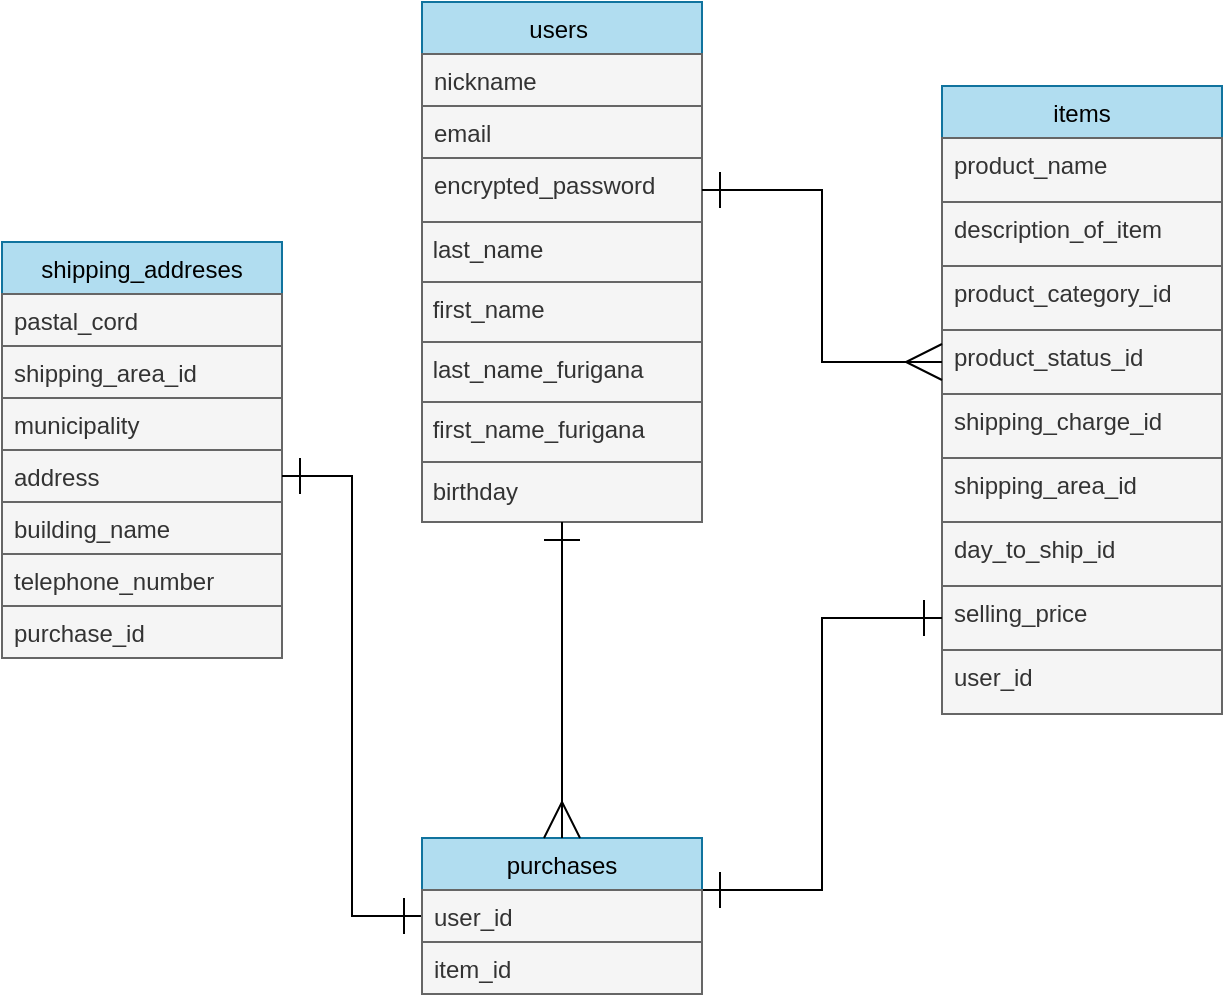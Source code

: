 <mxfile>
    <diagram id="S7dG7ZVKHxRvgJCXx-Tz" name="ページ1">
        <mxGraphModel dx="681" dy="709" grid="1" gridSize="10" guides="1" tooltips="1" connect="1" arrows="1" fold="1" page="1" pageScale="1" pageWidth="827" pageHeight="1169" math="0" shadow="0">
            <root>
                <mxCell id="0"/>
                <mxCell id="1" parent="0"/>
                <mxCell id="2" value="users " style="swimlane;fontStyle=0;childLayout=stackLayout;horizontal=1;startSize=26;horizontalStack=0;resizeParent=1;resizeParentMax=0;resizeLast=0;collapsible=1;marginBottom=0;labelBackgroundColor=none;fillColor=#b1ddf0;strokeColor=#10739e;fontColor=#000000;" parent="1" vertex="1">
                    <mxGeometry x="260" y="150" width="140" height="110" as="geometry"/>
                </mxCell>
                <mxCell id="3" value="nickname" style="text;align=left;verticalAlign=top;spacingLeft=4;spacingRight=4;overflow=hidden;rotatable=0;points=[[0,0.5],[1,0.5]];portConstraint=eastwest;strokeColor=#666666;fillColor=#f5f5f5;fontColor=#333333;" parent="2" vertex="1">
                    <mxGeometry y="26" width="140" height="26" as="geometry"/>
                </mxCell>
                <mxCell id="4" value="email" style="text;align=left;verticalAlign=top;spacingLeft=4;spacingRight=4;overflow=hidden;rotatable=0;points=[[0,0.5],[1,0.5]];portConstraint=eastwest;strokeColor=#666666;fillColor=#f5f5f5;fontColor=#333333;" parent="2" vertex="1">
                    <mxGeometry y="52" width="140" height="26" as="geometry"/>
                </mxCell>
                <mxCell id="5" value="encrypted_password&#10;" style="text;strokeColor=#666666;align=left;verticalAlign=top;spacingLeft=4;spacingRight=4;overflow=hidden;rotatable=0;points=[[0,0.5],[1,0.5]];portConstraint=eastwest;fillColor=#f5f5f5;fontColor=#333333;" parent="2" vertex="1">
                    <mxGeometry y="78" width="140" height="32" as="geometry"/>
                </mxCell>
                <mxCell id="15" value="&lt;div&gt;&lt;span&gt;&amp;nbsp;birthday&lt;/span&gt;&lt;/div&gt;" style="whiteSpace=wrap;html=1;strokeColor=#666666;align=left;fillColor=#f5f5f5;fontColor=#333333;" parent="1" vertex="1">
                    <mxGeometry x="260" y="380" width="140" height="30" as="geometry"/>
                </mxCell>
                <mxCell id="21" value="shipping_addreses" style="swimlane;fontStyle=0;childLayout=stackLayout;horizontal=1;startSize=26;horizontalStack=0;resizeParent=1;resizeParentMax=0;resizeLast=0;collapsible=1;marginBottom=0;labelBackgroundColor=none;fillColor=#b1ddf0;strokeColor=#10739e;fontColor=#000000;" parent="1" vertex="1">
                    <mxGeometry x="50" y="270" width="140" height="78" as="geometry"/>
                </mxCell>
                <mxCell id="22" value="pastal_cord" style="text;align=left;verticalAlign=top;spacingLeft=4;spacingRight=4;overflow=hidden;rotatable=0;points=[[0,0.5],[1,0.5]];portConstraint=eastwest;strokeColor=#666666;fillColor=#f5f5f5;fontColor=#333333;" parent="21" vertex="1">
                    <mxGeometry y="26" width="140" height="26" as="geometry"/>
                </mxCell>
                <mxCell id="23" value="shipping_area_id" style="text;align=left;verticalAlign=top;spacingLeft=4;spacingRight=4;overflow=hidden;rotatable=0;points=[[0,0.5],[1,0.5]];portConstraint=eastwest;strokeColor=#666666;fillColor=#f5f5f5;fontColor=#333333;" parent="21" vertex="1">
                    <mxGeometry y="52" width="140" height="26" as="geometry"/>
                </mxCell>
                <mxCell id="25" value="items" style="swimlane;fontStyle=0;childLayout=stackLayout;horizontal=1;startSize=26;horizontalStack=0;resizeParent=1;resizeParentMax=0;resizeLast=0;collapsible=1;marginBottom=0;labelBackgroundColor=none;fillColor=#b1ddf0;strokeColor=#10739e;fontColor=#000000;" parent="1" vertex="1">
                    <mxGeometry x="520" y="192" width="140" height="58" as="geometry"/>
                </mxCell>
                <mxCell id="28" value="product_name" style="text;strokeColor=#666666;align=left;verticalAlign=top;spacingLeft=4;spacingRight=4;overflow=hidden;rotatable=0;points=[[0,0.5],[1,0.5]];portConstraint=eastwest;fillColor=#f5f5f5;fontColor=#333333;" parent="1" vertex="1">
                    <mxGeometry x="520" y="218" width="140" height="32" as="geometry"/>
                </mxCell>
                <mxCell id="30" value="description_of_item" style="text;strokeColor=#666666;align=left;verticalAlign=top;spacingLeft=4;spacingRight=4;overflow=hidden;rotatable=0;points=[[0,0.5],[1,0.5]];portConstraint=eastwest;fillColor=#f5f5f5;fontColor=#333333;" parent="1" vertex="1">
                    <mxGeometry x="520" y="250" width="140" height="32" as="geometry"/>
                </mxCell>
                <mxCell id="31" value="product_category_id" style="text;strokeColor=#666666;align=left;verticalAlign=top;spacingLeft=4;spacingRight=4;overflow=hidden;rotatable=0;points=[[0,0.5],[1,0.5]];portConstraint=eastwest;fillColor=#f5f5f5;fontColor=#333333;" parent="1" vertex="1">
                    <mxGeometry x="520" y="282" width="140" height="32" as="geometry"/>
                </mxCell>
                <mxCell id="32" value="product_status_id" style="text;strokeColor=#666666;align=left;verticalAlign=top;spacingLeft=4;spacingRight=4;overflow=hidden;rotatable=0;points=[[0,0.5],[1,0.5]];portConstraint=eastwest;fillColor=#f5f5f5;fontColor=#333333;" parent="1" vertex="1">
                    <mxGeometry x="520" y="314" width="140" height="32" as="geometry"/>
                </mxCell>
                <mxCell id="33" value="shipping_charge_id" style="text;strokeColor=#666666;align=left;verticalAlign=top;spacingLeft=4;spacingRight=4;overflow=hidden;rotatable=0;points=[[0,0.5],[1,0.5]];portConstraint=eastwest;fillColor=#f5f5f5;fontColor=#333333;" parent="1" vertex="1">
                    <mxGeometry x="520" y="346" width="140" height="32" as="geometry"/>
                </mxCell>
                <mxCell id="34" value="shipping_area_id" style="text;strokeColor=#666666;align=left;verticalAlign=top;spacingLeft=4;spacingRight=4;overflow=hidden;rotatable=0;points=[[0,0.5],[1,0.5]];portConstraint=eastwest;fillColor=#f5f5f5;fontColor=#333333;" parent="1" vertex="1">
                    <mxGeometry x="520" y="378" width="140" height="32" as="geometry"/>
                </mxCell>
                <mxCell id="35" value="day_to_ship_id" style="text;strokeColor=#666666;align=left;verticalAlign=top;spacingLeft=4;spacingRight=4;overflow=hidden;rotatable=0;points=[[0,0.5],[1,0.5]];portConstraint=eastwest;fillColor=#f5f5f5;fontColor=#333333;" parent="1" vertex="1">
                    <mxGeometry x="520" y="410" width="140" height="32" as="geometry"/>
                </mxCell>
                <mxCell id="36" value="selling_price" style="text;strokeColor=#666666;align=left;verticalAlign=top;spacingLeft=4;spacingRight=4;overflow=hidden;rotatable=0;points=[[0,0.5],[1,0.5]];portConstraint=eastwest;fillColor=#f5f5f5;fontColor=#333333;" parent="1" vertex="1">
                    <mxGeometry x="520" y="442" width="140" height="32" as="geometry"/>
                </mxCell>
                <mxCell id="49" style="edgeStyle=orthogonalEdgeStyle;rounded=0;orthogonalLoop=1;jettySize=auto;html=1;exitX=1;exitY=0.5;exitDx=0;exitDy=0;entryX=0;entryY=0.5;entryDx=0;entryDy=0;fontColor=#000000;strokeColor=none;" parent="1" source="40" target="36" edge="1">
                    <mxGeometry relative="1" as="geometry">
                        <Array as="points">
                            <mxPoint x="490" y="458"/>
                            <mxPoint x="490" y="458"/>
                        </Array>
                    </mxGeometry>
                </mxCell>
                <mxCell id="64" style="edgeStyle=orthogonalEdgeStyle;rounded=0;orthogonalLoop=1;jettySize=auto;html=1;exitX=1;exitY=0.5;exitDx=0;exitDy=0;entryX=0;entryY=0.5;entryDx=0;entryDy=0;fontColor=#000000;startArrow=ERone;startFill=0;endArrow=ERone;endFill=0;startSize=16;endSize=16;targetPerimeterSpacing=0;" parent="1" source="40" target="36" edge="1">
                    <mxGeometry relative="1" as="geometry"/>
                </mxCell>
                <mxCell id="40" value="purchases" style="swimlane;fontStyle=0;childLayout=stackLayout;horizontal=1;startSize=26;horizontalStack=0;resizeParent=1;resizeParentMax=0;resizeLast=0;collapsible=1;marginBottom=0;labelBackgroundColor=none;fillColor=#b1ddf0;strokeColor=#10739e;fontColor=#000000;" parent="1" vertex="1">
                    <mxGeometry x="260" y="568" width="140" height="52" as="geometry"/>
                </mxCell>
                <mxCell id="43" value="municipality" style="text;align=left;verticalAlign=top;spacingLeft=4;spacingRight=4;overflow=hidden;rotatable=0;points=[[0,0.5],[1,0.5]];portConstraint=eastwest;strokeColor=#666666;fillColor=#f5f5f5;fontColor=#333333;" parent="1" vertex="1">
                    <mxGeometry x="50" y="348" width="140" height="26" as="geometry"/>
                </mxCell>
                <mxCell id="44" value="address" style="text;align=left;verticalAlign=top;spacingLeft=4;spacingRight=4;overflow=hidden;rotatable=0;points=[[0,0.5],[1,0.5]];portConstraint=eastwest;strokeColor=#666666;fillColor=#f5f5f5;fontColor=#333333;" parent="1" vertex="1">
                    <mxGeometry x="50" y="374" width="140" height="26" as="geometry"/>
                </mxCell>
                <mxCell id="46" value="building_name" style="text;align=left;verticalAlign=top;spacingLeft=4;spacingRight=4;overflow=hidden;rotatable=0;points=[[0,0.5],[1,0.5]];portConstraint=eastwest;strokeColor=#666666;fillColor=#f5f5f5;fontColor=#333333;" parent="1" vertex="1">
                    <mxGeometry x="50" y="400" width="140" height="26" as="geometry"/>
                </mxCell>
                <mxCell id="47" value="telephone_number" style="text;align=left;verticalAlign=top;spacingLeft=4;spacingRight=4;overflow=hidden;rotatable=0;points=[[0,0.5],[1,0.5]];portConstraint=eastwest;strokeColor=#666666;fillColor=#f5f5f5;fontColor=#333333;" parent="1" vertex="1">
                    <mxGeometry x="50" y="426" width="140" height="26" as="geometry"/>
                </mxCell>
                <mxCell id="60" style="edgeStyle=orthogonalEdgeStyle;rounded=0;orthogonalLoop=1;jettySize=auto;html=1;exitX=1;exitY=0.5;exitDx=0;exitDy=0;fontColor=#000000;startArrow=ERone;startFill=0;endArrow=ERmany;endFill=0;targetPerimeterSpacing=0;endSize=16;entryX=0;entryY=0.5;entryDx=0;entryDy=0;startSize=16;" parent="1" source="5" target="32" edge="1">
                    <mxGeometry relative="1" as="geometry">
                        <mxPoint x="510" y="330" as="targetPoint"/>
                        <Array as="points">
                            <mxPoint x="460" y="244"/>
                            <mxPoint x="460" y="330"/>
                        </Array>
                    </mxGeometry>
                </mxCell>
                <mxCell id="61" style="edgeStyle=orthogonalEdgeStyle;rounded=0;orthogonalLoop=1;jettySize=auto;html=1;exitX=0.5;exitY=1;exitDx=0;exitDy=0;fontColor=#000000;startArrow=ERone;startFill=0;endArrow=ERmany;endFill=0;targetPerimeterSpacing=0;endSize=16;entryX=0.5;entryY=0;entryDx=0;entryDy=0;startSize=16;" parent="1" source="15" target="40" edge="1">
                    <mxGeometry relative="1" as="geometry">
                        <mxPoint x="310" y="356" as="sourcePoint"/>
                        <mxPoint x="430" y="442" as="targetPoint"/>
                        <Array as="points">
                            <mxPoint x="330" y="450"/>
                            <mxPoint x="330" y="450"/>
                        </Array>
                    </mxGeometry>
                </mxCell>
                <mxCell id="63" style="edgeStyle=orthogonalEdgeStyle;rounded=0;orthogonalLoop=1;jettySize=auto;html=1;exitX=0;exitY=0.5;exitDx=0;exitDy=0;fontColor=#000000;startArrow=ERone;startFill=0;endArrow=ERone;endFill=0;startSize=16;endSize=16;targetPerimeterSpacing=0;entryX=1;entryY=0.5;entryDx=0;entryDy=0;" parent="1" source="41" target="44" edge="1">
                    <mxGeometry relative="1" as="geometry">
                        <mxPoint x="200" y="370" as="targetPoint"/>
                    </mxGeometry>
                </mxCell>
                <mxCell id="66" value="user_id" style="text;strokeColor=#666666;align=left;verticalAlign=top;spacingLeft=4;spacingRight=4;overflow=hidden;rotatable=0;points=[[0,0.5],[1,0.5]];portConstraint=eastwest;fillColor=#f5f5f5;fontColor=#333333;" parent="1" vertex="1">
                    <mxGeometry x="520" y="474" width="140" height="32" as="geometry"/>
                </mxCell>
                <mxCell id="67" value="&amp;nbsp;last_name" style="whiteSpace=wrap;html=1;strokeColor=#666666;align=left;verticalAlign=top;fillColor=#f5f5f5;fontColor=#333333;" parent="1" vertex="1">
                    <mxGeometry x="260" y="260" width="140" height="30" as="geometry"/>
                </mxCell>
                <mxCell id="68" value="&amp;nbsp;first_name" style="whiteSpace=wrap;html=1;strokeColor=#666666;align=left;verticalAlign=top;fillColor=#f5f5f5;fontColor=#333333;" parent="1" vertex="1">
                    <mxGeometry x="260" y="290" width="140" height="30" as="geometry"/>
                </mxCell>
                <mxCell id="42" value="item_id" style="text;align=left;verticalAlign=top;spacingLeft=4;spacingRight=4;overflow=hidden;rotatable=0;points=[[0,0.5],[1,0.5]];portConstraint=eastwest;strokeColor=#666666;fillColor=#f5f5f5;fontColor=#333333;" parent="1" vertex="1">
                    <mxGeometry x="260" y="620" width="140" height="26" as="geometry"/>
                </mxCell>
                <mxCell id="41" value="user_id" style="text;align=left;verticalAlign=top;spacingLeft=4;spacingRight=4;overflow=hidden;rotatable=0;points=[[0,0.5],[1,0.5]];portConstraint=eastwest;strokeColor=#666666;fillColor=#f5f5f5;fontColor=#333333;" parent="1" vertex="1">
                    <mxGeometry x="260" y="594" width="140" height="26" as="geometry"/>
                </mxCell>
                <mxCell id="71" value="&amp;nbsp;last_name_furigana" style="whiteSpace=wrap;html=1;strokeColor=#666666;align=left;verticalAlign=top;fillColor=#f5f5f5;fontColor=#333333;" parent="1" vertex="1">
                    <mxGeometry x="260" y="320" width="140" height="30" as="geometry"/>
                </mxCell>
                <mxCell id="72" value="&amp;nbsp;first_name_furigana" style="whiteSpace=wrap;html=1;strokeColor=#666666;align=left;verticalAlign=top;fillColor=#f5f5f5;fontColor=#333333;" parent="1" vertex="1">
                    <mxGeometry x="260" y="350" width="140" height="30" as="geometry"/>
                </mxCell>
                <mxCell id="73" value="purchase_id" style="text;align=left;verticalAlign=top;spacingLeft=4;spacingRight=4;overflow=hidden;rotatable=0;points=[[0,0.5],[1,0.5]];portConstraint=eastwest;strokeColor=#666666;fillColor=#f5f5f5;fontColor=#333333;" vertex="1" parent="1">
                    <mxGeometry x="50" y="452" width="140" height="26" as="geometry"/>
                </mxCell>
            </root>
        </mxGraphModel>
    </diagram>
</mxfile>